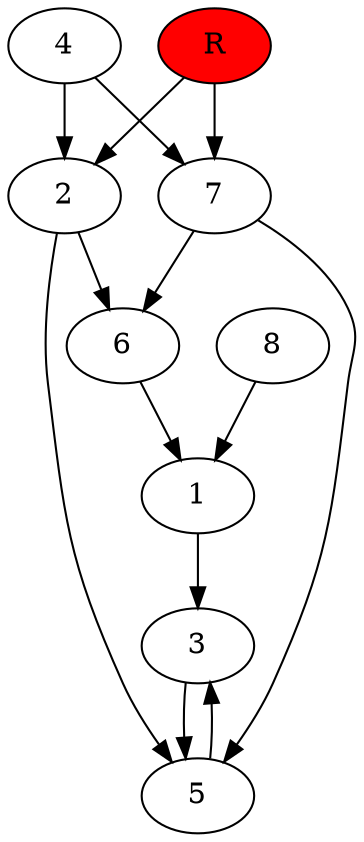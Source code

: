 digraph prb41349 {
	1
	2
	3
	4
	5
	6
	7
	8
	R [fillcolor="#ff0000" style=filled]
	1 -> 3
	2 -> 5
	2 -> 6
	3 -> 5
	4 -> 2
	4 -> 7
	5 -> 3
	6 -> 1
	7 -> 5
	7 -> 6
	8 -> 1
	R -> 2
	R -> 7
}
